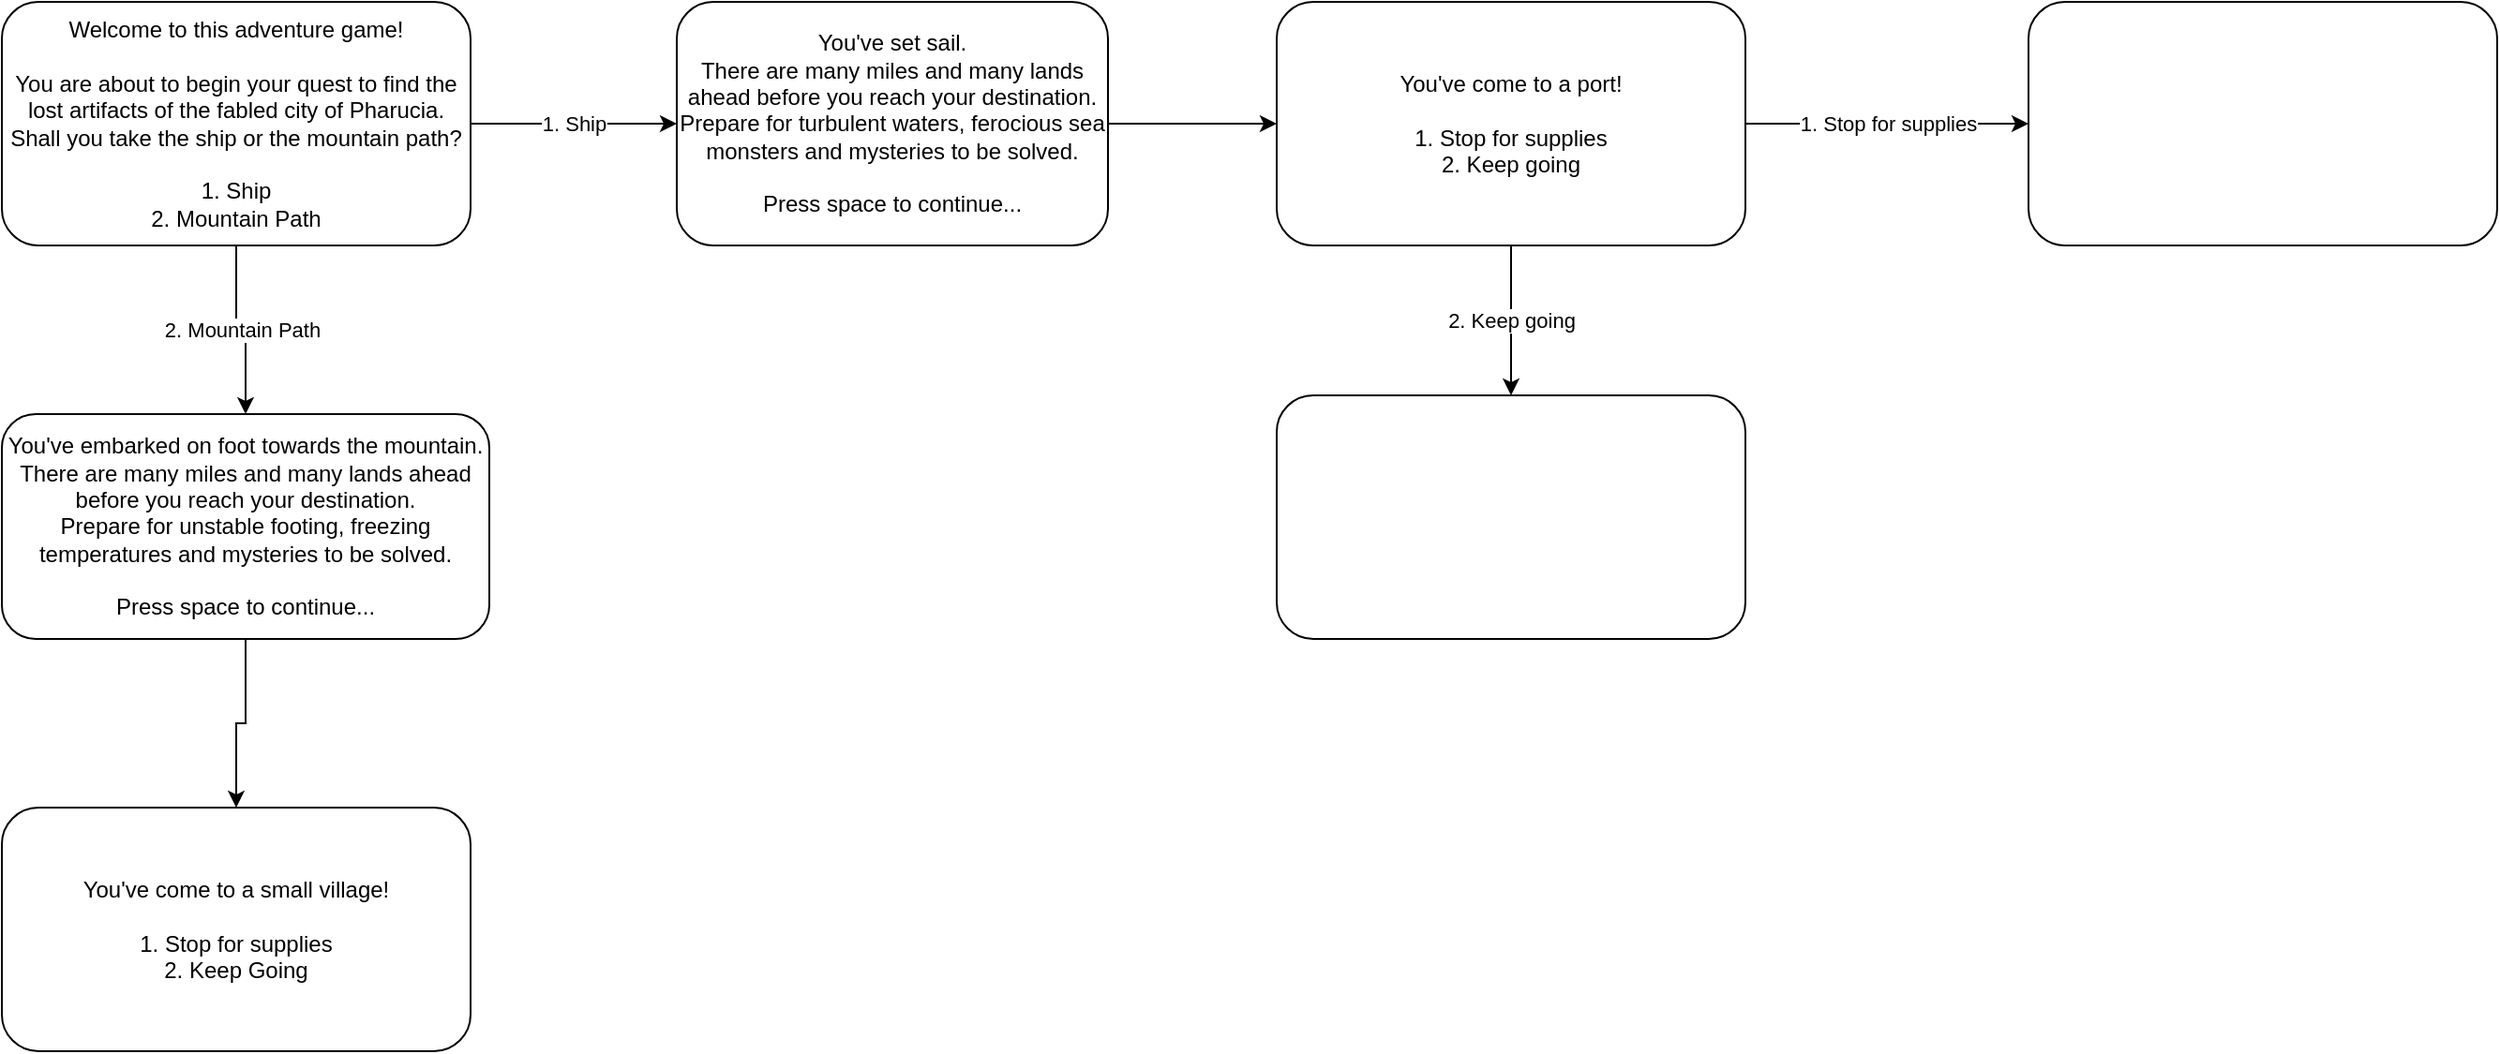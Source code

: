 <mxfile version="13.10.8" type="github">
  <diagram id="C5RBs43oDa-KdzZeNtuy" name="Page-1">
    <mxGraphModel dx="1431" dy="773" grid="1" gridSize="10" guides="1" tooltips="1" connect="1" arrows="1" fold="1" page="1" pageScale="1" pageWidth="827" pageHeight="1169" math="0" shadow="0">
      <root>
        <mxCell id="WIyWlLk6GJQsqaUBKTNV-0" />
        <mxCell id="WIyWlLk6GJQsqaUBKTNV-1" parent="WIyWlLk6GJQsqaUBKTNV-0" />
        <mxCell id="bRf2GtXqzJCqDmtRkKyZ-1" value="2. Mountain Path" style="edgeStyle=orthogonalEdgeStyle;rounded=0;orthogonalLoop=1;jettySize=auto;html=1;exitX=0.5;exitY=1;exitDx=0;exitDy=0;entryX=0.5;entryY=0;entryDx=0;entryDy=0;" edge="1" parent="WIyWlLk6GJQsqaUBKTNV-1" source="WIyWlLk6GJQsqaUBKTNV-3" target="bRf2GtXqzJCqDmtRkKyZ-0">
          <mxGeometry relative="1" as="geometry" />
        </mxCell>
        <mxCell id="bRf2GtXqzJCqDmtRkKyZ-3" value="1. Ship" style="edgeStyle=orthogonalEdgeStyle;rounded=0;orthogonalLoop=1;jettySize=auto;html=1;exitX=1;exitY=0.5;exitDx=0;exitDy=0;" edge="1" parent="WIyWlLk6GJQsqaUBKTNV-1" source="WIyWlLk6GJQsqaUBKTNV-3" target="bRf2GtXqzJCqDmtRkKyZ-2">
          <mxGeometry relative="1" as="geometry" />
        </mxCell>
        <mxCell id="WIyWlLk6GJQsqaUBKTNV-3" value="Welcome to this adventure game!&lt;br&gt;&lt;br&gt;You are about to begin your quest to find the lost artifacts of the fabled city of Pharucia. Shall you take the ship or the mountain path?&lt;br&gt;&lt;br&gt;1. Ship&lt;br&gt;2. Mountain Path" style="rounded=1;whiteSpace=wrap;html=1;fontSize=12;glass=0;strokeWidth=1;shadow=0;" parent="WIyWlLk6GJQsqaUBKTNV-1" vertex="1">
          <mxGeometry x="160" y="80" width="250" height="130" as="geometry" />
        </mxCell>
        <mxCell id="bRf2GtXqzJCqDmtRkKyZ-11" style="edgeStyle=orthogonalEdgeStyle;rounded=0;orthogonalLoop=1;jettySize=auto;html=1;exitX=0.5;exitY=1;exitDx=0;exitDy=0;" edge="1" parent="WIyWlLk6GJQsqaUBKTNV-1" source="bRf2GtXqzJCqDmtRkKyZ-0" target="bRf2GtXqzJCqDmtRkKyZ-10">
          <mxGeometry relative="1" as="geometry" />
        </mxCell>
        <mxCell id="bRf2GtXqzJCqDmtRkKyZ-0" value="You&#39;ve embarked on foot towards the mountain.&lt;br&gt;There are many miles and many lands ahead before you reach your destination.&lt;br&gt;Prepare for unstable footing, freezing temperatures and mysteries to be solved.&lt;br&gt;&lt;br&gt;Press space to continue..." style="rounded=1;whiteSpace=wrap;html=1;" vertex="1" parent="WIyWlLk6GJQsqaUBKTNV-1">
          <mxGeometry x="160" y="300" width="260" height="120" as="geometry" />
        </mxCell>
        <mxCell id="bRf2GtXqzJCqDmtRkKyZ-5" style="edgeStyle=orthogonalEdgeStyle;rounded=0;orthogonalLoop=1;jettySize=auto;html=1;exitX=1;exitY=0.5;exitDx=0;exitDy=0;entryX=0;entryY=0.5;entryDx=0;entryDy=0;" edge="1" parent="WIyWlLk6GJQsqaUBKTNV-1" source="bRf2GtXqzJCqDmtRkKyZ-2" target="bRf2GtXqzJCqDmtRkKyZ-4">
          <mxGeometry relative="1" as="geometry" />
        </mxCell>
        <mxCell id="bRf2GtXqzJCqDmtRkKyZ-2" value="You&#39;ve set sail.&lt;br&gt;There are many miles and many lands ahead before you reach your destination.&lt;br&gt;Prepare for turbulent waters, ferocious sea monsters and mysteries to be solved.&lt;br&gt;&lt;br&gt;Press space to continue..." style="rounded=1;whiteSpace=wrap;html=1;" vertex="1" parent="WIyWlLk6GJQsqaUBKTNV-1">
          <mxGeometry x="520" y="80" width="230" height="130" as="geometry" />
        </mxCell>
        <mxCell id="bRf2GtXqzJCqDmtRkKyZ-7" value="2. Keep going" style="edgeStyle=orthogonalEdgeStyle;rounded=0;orthogonalLoop=1;jettySize=auto;html=1;exitX=0.5;exitY=1;exitDx=0;exitDy=0;entryX=0.5;entryY=0;entryDx=0;entryDy=0;" edge="1" parent="WIyWlLk6GJQsqaUBKTNV-1" source="bRf2GtXqzJCqDmtRkKyZ-4" target="bRf2GtXqzJCqDmtRkKyZ-6">
          <mxGeometry relative="1" as="geometry" />
        </mxCell>
        <mxCell id="bRf2GtXqzJCqDmtRkKyZ-9" value="1. Stop for supplies" style="edgeStyle=orthogonalEdgeStyle;rounded=0;orthogonalLoop=1;jettySize=auto;html=1;exitX=1;exitY=0.5;exitDx=0;exitDy=0;entryX=0;entryY=0.5;entryDx=0;entryDy=0;" edge="1" parent="WIyWlLk6GJQsqaUBKTNV-1" source="bRf2GtXqzJCqDmtRkKyZ-4" target="bRf2GtXqzJCqDmtRkKyZ-8">
          <mxGeometry relative="1" as="geometry" />
        </mxCell>
        <mxCell id="bRf2GtXqzJCqDmtRkKyZ-4" value="You&#39;ve come to a port!&lt;br&gt;&lt;br&gt;1. Stop for supplies&lt;br&gt;2. Keep going" style="rounded=1;whiteSpace=wrap;html=1;" vertex="1" parent="WIyWlLk6GJQsqaUBKTNV-1">
          <mxGeometry x="840" y="80" width="250" height="130" as="geometry" />
        </mxCell>
        <mxCell id="bRf2GtXqzJCqDmtRkKyZ-6" value="" style="rounded=1;whiteSpace=wrap;html=1;" vertex="1" parent="WIyWlLk6GJQsqaUBKTNV-1">
          <mxGeometry x="840" y="290" width="250" height="130" as="geometry" />
        </mxCell>
        <mxCell id="bRf2GtXqzJCqDmtRkKyZ-8" value="" style="rounded=1;whiteSpace=wrap;html=1;" vertex="1" parent="WIyWlLk6GJQsqaUBKTNV-1">
          <mxGeometry x="1241" y="80" width="250" height="130" as="geometry" />
        </mxCell>
        <mxCell id="bRf2GtXqzJCqDmtRkKyZ-10" value="You&#39;ve come to a small village!&lt;br&gt;&lt;br&gt;1. Stop for supplies&lt;br&gt;2. Keep Going" style="rounded=1;whiteSpace=wrap;html=1;" vertex="1" parent="WIyWlLk6GJQsqaUBKTNV-1">
          <mxGeometry x="160" y="510" width="250" height="130" as="geometry" />
        </mxCell>
      </root>
    </mxGraphModel>
  </diagram>
</mxfile>
